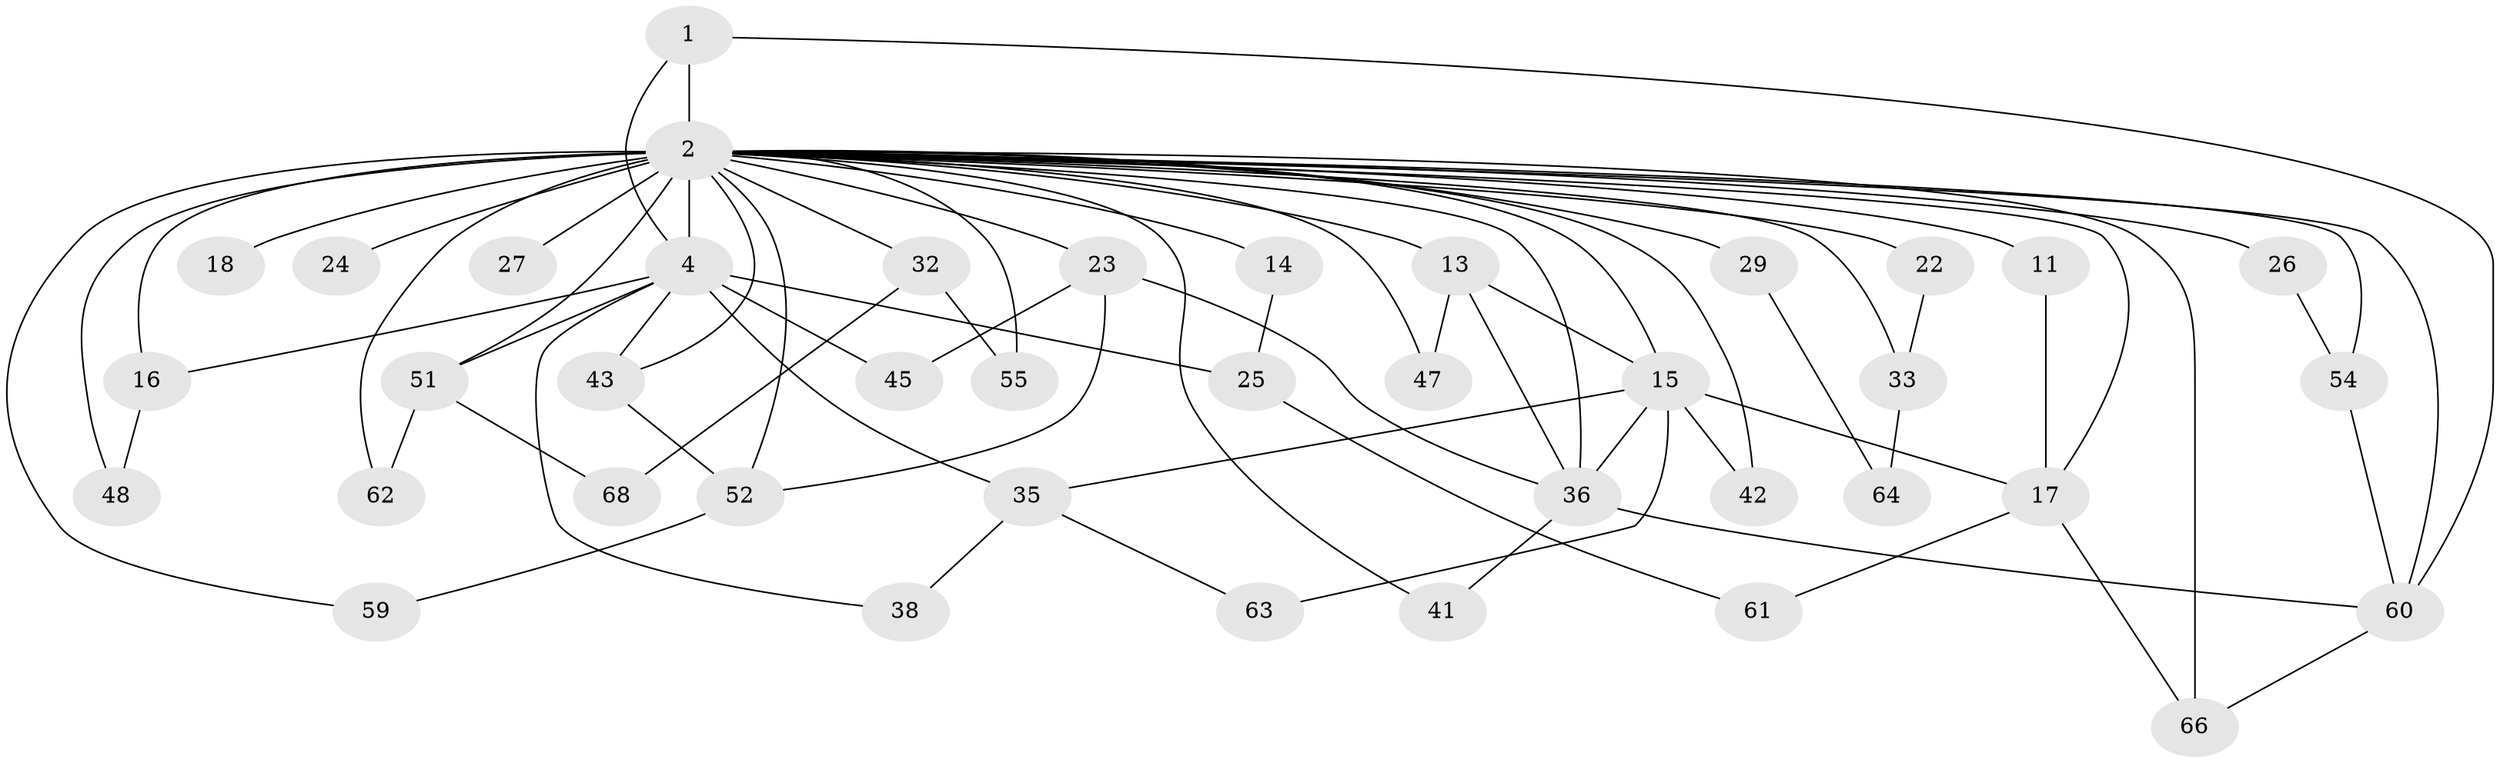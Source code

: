 // original degree distribution, {11: 0.0125, 17: 0.0375, 21: 0.0125, 14: 0.0125, 23: 0.0125, 18: 0.0125, 19: 0.0125, 15: 0.0125, 3: 0.225, 5: 0.05, 7: 0.025, 6: 0.0125, 2: 0.475, 4: 0.0875}
// Generated by graph-tools (version 1.1) at 2025/13/03/09/25 04:13:45]
// undirected, 40 vertices, 73 edges
graph export_dot {
graph [start="1"]
  node [color=gray90,style=filled];
  1 [super="+21"];
  2 [super="+10+7+71+39+40+5+53+3"];
  4 [super="+30+8+49"];
  11 [super="+37"];
  13;
  14;
  15;
  16 [super="+44+77+65"];
  17;
  18;
  22;
  23 [super="+46"];
  24;
  25;
  26;
  27;
  29;
  32;
  33;
  35;
  36;
  38;
  41;
  42 [super="+50"];
  43;
  45;
  47;
  48;
  51 [super="+58"];
  52;
  54 [super="+57"];
  55 [super="+76"];
  59;
  60 [super="+75+67"];
  61;
  62;
  63;
  64;
  66 [super="+69"];
  68;
  1 -- 2 [weight=8];
  1 -- 4 [weight=2];
  1 -- 60;
  2 -- 4 [weight=23];
  2 -- 15;
  2 -- 17;
  2 -- 27 [weight=2];
  2 -- 59;
  2 -- 32 [weight=2];
  2 -- 33;
  2 -- 48;
  2 -- 22 [weight=2];
  2 -- 41;
  2 -- 42 [weight=2];
  2 -- 47;
  2 -- 24 [weight=2];
  2 -- 26 [weight=2];
  2 -- 36 [weight=2];
  2 -- 13;
  2 -- 14 [weight=2];
  2 -- 16 [weight=4];
  2 -- 18 [weight=2];
  2 -- 23 [weight=2];
  2 -- 29 [weight=2];
  2 -- 52;
  2 -- 54 [weight=2];
  2 -- 60 [weight=2];
  2 -- 66;
  2 -- 11 [weight=2];
  2 -- 43;
  2 -- 55 [weight=2];
  2 -- 62;
  2 -- 51;
  4 -- 25;
  4 -- 35;
  4 -- 45;
  4 -- 51;
  4 -- 38;
  4 -- 43;
  4 -- 16;
  11 -- 17;
  13 -- 15;
  13 -- 36;
  13 -- 47;
  14 -- 25;
  15 -- 17;
  15 -- 35;
  15 -- 36;
  15 -- 42;
  15 -- 63;
  16 -- 48;
  17 -- 61;
  17 -- 66;
  22 -- 33;
  23 -- 45;
  23 -- 36;
  23 -- 52;
  25 -- 61;
  26 -- 54;
  29 -- 64;
  32 -- 68;
  32 -- 55;
  33 -- 64;
  35 -- 38;
  35 -- 63;
  36 -- 41;
  36 -- 60;
  43 -- 52;
  51 -- 62;
  51 -- 68;
  52 -- 59;
  54 -- 60;
  60 -- 66;
}
